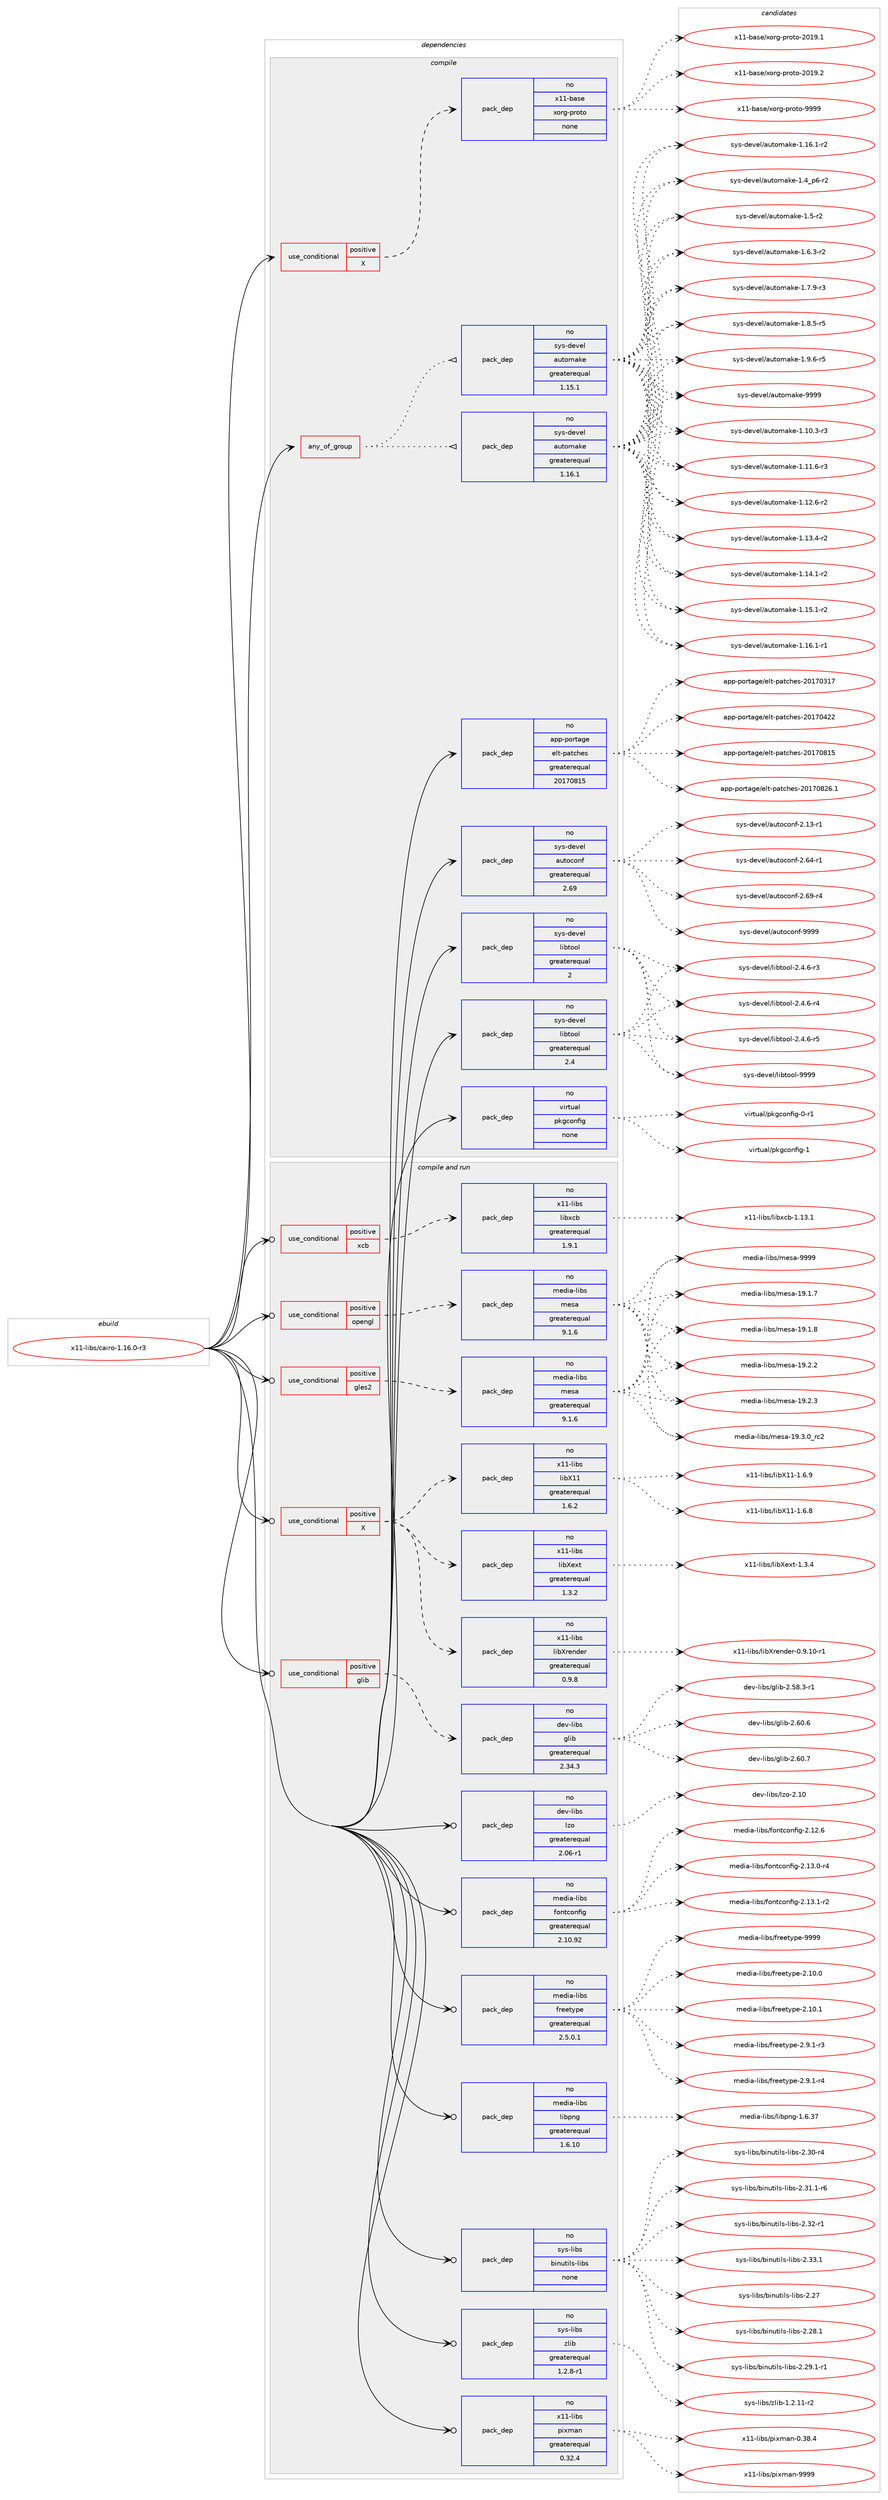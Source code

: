 digraph prolog {

# *************
# Graph options
# *************

newrank=true;
concentrate=true;
compound=true;
graph [rankdir=LR,fontname=Helvetica,fontsize=10,ranksep=1.5];#, ranksep=2.5, nodesep=0.2];
edge  [arrowhead=vee];
node  [fontname=Helvetica,fontsize=10];

# **********
# The ebuild
# **********

subgraph cluster_leftcol {
color=gray;
rank=same;
label=<<i>ebuild</i>>;
id [label="x11-libs/cairo-1.16.0-r3", color=red, width=4, href="../x11-libs/cairo-1.16.0-r3.svg"];
}

# ****************
# The dependencies
# ****************

subgraph cluster_midcol {
color=gray;
label=<<i>dependencies</i>>;
subgraph cluster_compile {
fillcolor="#eeeeee";
style=filled;
label=<<i>compile</i>>;
subgraph any15943 {
dependency915041 [label=<<TABLE BORDER="0" CELLBORDER="1" CELLSPACING="0" CELLPADDING="4"><TR><TD CELLPADDING="10">any_of_group</TD></TR></TABLE>>, shape=none, color=red];subgraph pack679334 {
dependency915042 [label=<<TABLE BORDER="0" CELLBORDER="1" CELLSPACING="0" CELLPADDING="4" WIDTH="220"><TR><TD ROWSPAN="6" CELLPADDING="30">pack_dep</TD></TR><TR><TD WIDTH="110">no</TD></TR><TR><TD>sys-devel</TD></TR><TR><TD>automake</TD></TR><TR><TD>greaterequal</TD></TR><TR><TD>1.16.1</TD></TR></TABLE>>, shape=none, color=blue];
}
dependency915041:e -> dependency915042:w [weight=20,style="dotted",arrowhead="oinv"];
subgraph pack679335 {
dependency915043 [label=<<TABLE BORDER="0" CELLBORDER="1" CELLSPACING="0" CELLPADDING="4" WIDTH="220"><TR><TD ROWSPAN="6" CELLPADDING="30">pack_dep</TD></TR><TR><TD WIDTH="110">no</TD></TR><TR><TD>sys-devel</TD></TR><TR><TD>automake</TD></TR><TR><TD>greaterequal</TD></TR><TR><TD>1.15.1</TD></TR></TABLE>>, shape=none, color=blue];
}
dependency915041:e -> dependency915043:w [weight=20,style="dotted",arrowhead="oinv"];
}
id:e -> dependency915041:w [weight=20,style="solid",arrowhead="vee"];
subgraph cond219177 {
dependency915044 [label=<<TABLE BORDER="0" CELLBORDER="1" CELLSPACING="0" CELLPADDING="4"><TR><TD ROWSPAN="3" CELLPADDING="10">use_conditional</TD></TR><TR><TD>positive</TD></TR><TR><TD>X</TD></TR></TABLE>>, shape=none, color=red];
subgraph pack679336 {
dependency915045 [label=<<TABLE BORDER="0" CELLBORDER="1" CELLSPACING="0" CELLPADDING="4" WIDTH="220"><TR><TD ROWSPAN="6" CELLPADDING="30">pack_dep</TD></TR><TR><TD WIDTH="110">no</TD></TR><TR><TD>x11-base</TD></TR><TR><TD>xorg-proto</TD></TR><TR><TD>none</TD></TR><TR><TD></TD></TR></TABLE>>, shape=none, color=blue];
}
dependency915044:e -> dependency915045:w [weight=20,style="dashed",arrowhead="vee"];
}
id:e -> dependency915044:w [weight=20,style="solid",arrowhead="vee"];
subgraph pack679337 {
dependency915046 [label=<<TABLE BORDER="0" CELLBORDER="1" CELLSPACING="0" CELLPADDING="4" WIDTH="220"><TR><TD ROWSPAN="6" CELLPADDING="30">pack_dep</TD></TR><TR><TD WIDTH="110">no</TD></TR><TR><TD>app-portage</TD></TR><TR><TD>elt-patches</TD></TR><TR><TD>greaterequal</TD></TR><TR><TD>20170815</TD></TR></TABLE>>, shape=none, color=blue];
}
id:e -> dependency915046:w [weight=20,style="solid",arrowhead="vee"];
subgraph pack679338 {
dependency915047 [label=<<TABLE BORDER="0" CELLBORDER="1" CELLSPACING="0" CELLPADDING="4" WIDTH="220"><TR><TD ROWSPAN="6" CELLPADDING="30">pack_dep</TD></TR><TR><TD WIDTH="110">no</TD></TR><TR><TD>sys-devel</TD></TR><TR><TD>autoconf</TD></TR><TR><TD>greaterequal</TD></TR><TR><TD>2.69</TD></TR></TABLE>>, shape=none, color=blue];
}
id:e -> dependency915047:w [weight=20,style="solid",arrowhead="vee"];
subgraph pack679339 {
dependency915048 [label=<<TABLE BORDER="0" CELLBORDER="1" CELLSPACING="0" CELLPADDING="4" WIDTH="220"><TR><TD ROWSPAN="6" CELLPADDING="30">pack_dep</TD></TR><TR><TD WIDTH="110">no</TD></TR><TR><TD>sys-devel</TD></TR><TR><TD>libtool</TD></TR><TR><TD>greaterequal</TD></TR><TR><TD>2</TD></TR></TABLE>>, shape=none, color=blue];
}
id:e -> dependency915048:w [weight=20,style="solid",arrowhead="vee"];
subgraph pack679340 {
dependency915049 [label=<<TABLE BORDER="0" CELLBORDER="1" CELLSPACING="0" CELLPADDING="4" WIDTH="220"><TR><TD ROWSPAN="6" CELLPADDING="30">pack_dep</TD></TR><TR><TD WIDTH="110">no</TD></TR><TR><TD>sys-devel</TD></TR><TR><TD>libtool</TD></TR><TR><TD>greaterequal</TD></TR><TR><TD>2.4</TD></TR></TABLE>>, shape=none, color=blue];
}
id:e -> dependency915049:w [weight=20,style="solid",arrowhead="vee"];
subgraph pack679341 {
dependency915050 [label=<<TABLE BORDER="0" CELLBORDER="1" CELLSPACING="0" CELLPADDING="4" WIDTH="220"><TR><TD ROWSPAN="6" CELLPADDING="30">pack_dep</TD></TR><TR><TD WIDTH="110">no</TD></TR><TR><TD>virtual</TD></TR><TR><TD>pkgconfig</TD></TR><TR><TD>none</TD></TR><TR><TD></TD></TR></TABLE>>, shape=none, color=blue];
}
id:e -> dependency915050:w [weight=20,style="solid",arrowhead="vee"];
}
subgraph cluster_compileandrun {
fillcolor="#eeeeee";
style=filled;
label=<<i>compile and run</i>>;
subgraph cond219178 {
dependency915051 [label=<<TABLE BORDER="0" CELLBORDER="1" CELLSPACING="0" CELLPADDING="4"><TR><TD ROWSPAN="3" CELLPADDING="10">use_conditional</TD></TR><TR><TD>positive</TD></TR><TR><TD>X</TD></TR></TABLE>>, shape=none, color=red];
subgraph pack679342 {
dependency915052 [label=<<TABLE BORDER="0" CELLBORDER="1" CELLSPACING="0" CELLPADDING="4" WIDTH="220"><TR><TD ROWSPAN="6" CELLPADDING="30">pack_dep</TD></TR><TR><TD WIDTH="110">no</TD></TR><TR><TD>x11-libs</TD></TR><TR><TD>libXrender</TD></TR><TR><TD>greaterequal</TD></TR><TR><TD>0.9.8</TD></TR></TABLE>>, shape=none, color=blue];
}
dependency915051:e -> dependency915052:w [weight=20,style="dashed",arrowhead="vee"];
subgraph pack679343 {
dependency915053 [label=<<TABLE BORDER="0" CELLBORDER="1" CELLSPACING="0" CELLPADDING="4" WIDTH="220"><TR><TD ROWSPAN="6" CELLPADDING="30">pack_dep</TD></TR><TR><TD WIDTH="110">no</TD></TR><TR><TD>x11-libs</TD></TR><TR><TD>libXext</TD></TR><TR><TD>greaterequal</TD></TR><TR><TD>1.3.2</TD></TR></TABLE>>, shape=none, color=blue];
}
dependency915051:e -> dependency915053:w [weight=20,style="dashed",arrowhead="vee"];
subgraph pack679344 {
dependency915054 [label=<<TABLE BORDER="0" CELLBORDER="1" CELLSPACING="0" CELLPADDING="4" WIDTH="220"><TR><TD ROWSPAN="6" CELLPADDING="30">pack_dep</TD></TR><TR><TD WIDTH="110">no</TD></TR><TR><TD>x11-libs</TD></TR><TR><TD>libX11</TD></TR><TR><TD>greaterequal</TD></TR><TR><TD>1.6.2</TD></TR></TABLE>>, shape=none, color=blue];
}
dependency915051:e -> dependency915054:w [weight=20,style="dashed",arrowhead="vee"];
}
id:e -> dependency915051:w [weight=20,style="solid",arrowhead="odotvee"];
subgraph cond219179 {
dependency915055 [label=<<TABLE BORDER="0" CELLBORDER="1" CELLSPACING="0" CELLPADDING="4"><TR><TD ROWSPAN="3" CELLPADDING="10">use_conditional</TD></TR><TR><TD>positive</TD></TR><TR><TD>gles2</TD></TR></TABLE>>, shape=none, color=red];
subgraph pack679345 {
dependency915056 [label=<<TABLE BORDER="0" CELLBORDER="1" CELLSPACING="0" CELLPADDING="4" WIDTH="220"><TR><TD ROWSPAN="6" CELLPADDING="30">pack_dep</TD></TR><TR><TD WIDTH="110">no</TD></TR><TR><TD>media-libs</TD></TR><TR><TD>mesa</TD></TR><TR><TD>greaterequal</TD></TR><TR><TD>9.1.6</TD></TR></TABLE>>, shape=none, color=blue];
}
dependency915055:e -> dependency915056:w [weight=20,style="dashed",arrowhead="vee"];
}
id:e -> dependency915055:w [weight=20,style="solid",arrowhead="odotvee"];
subgraph cond219180 {
dependency915057 [label=<<TABLE BORDER="0" CELLBORDER="1" CELLSPACING="0" CELLPADDING="4"><TR><TD ROWSPAN="3" CELLPADDING="10">use_conditional</TD></TR><TR><TD>positive</TD></TR><TR><TD>glib</TD></TR></TABLE>>, shape=none, color=red];
subgraph pack679346 {
dependency915058 [label=<<TABLE BORDER="0" CELLBORDER="1" CELLSPACING="0" CELLPADDING="4" WIDTH="220"><TR><TD ROWSPAN="6" CELLPADDING="30">pack_dep</TD></TR><TR><TD WIDTH="110">no</TD></TR><TR><TD>dev-libs</TD></TR><TR><TD>glib</TD></TR><TR><TD>greaterequal</TD></TR><TR><TD>2.34.3</TD></TR></TABLE>>, shape=none, color=blue];
}
dependency915057:e -> dependency915058:w [weight=20,style="dashed",arrowhead="vee"];
}
id:e -> dependency915057:w [weight=20,style="solid",arrowhead="odotvee"];
subgraph cond219181 {
dependency915059 [label=<<TABLE BORDER="0" CELLBORDER="1" CELLSPACING="0" CELLPADDING="4"><TR><TD ROWSPAN="3" CELLPADDING="10">use_conditional</TD></TR><TR><TD>positive</TD></TR><TR><TD>opengl</TD></TR></TABLE>>, shape=none, color=red];
subgraph pack679347 {
dependency915060 [label=<<TABLE BORDER="0" CELLBORDER="1" CELLSPACING="0" CELLPADDING="4" WIDTH="220"><TR><TD ROWSPAN="6" CELLPADDING="30">pack_dep</TD></TR><TR><TD WIDTH="110">no</TD></TR><TR><TD>media-libs</TD></TR><TR><TD>mesa</TD></TR><TR><TD>greaterequal</TD></TR><TR><TD>9.1.6</TD></TR></TABLE>>, shape=none, color=blue];
}
dependency915059:e -> dependency915060:w [weight=20,style="dashed",arrowhead="vee"];
}
id:e -> dependency915059:w [weight=20,style="solid",arrowhead="odotvee"];
subgraph cond219182 {
dependency915061 [label=<<TABLE BORDER="0" CELLBORDER="1" CELLSPACING="0" CELLPADDING="4"><TR><TD ROWSPAN="3" CELLPADDING="10">use_conditional</TD></TR><TR><TD>positive</TD></TR><TR><TD>xcb</TD></TR></TABLE>>, shape=none, color=red];
subgraph pack679348 {
dependency915062 [label=<<TABLE BORDER="0" CELLBORDER="1" CELLSPACING="0" CELLPADDING="4" WIDTH="220"><TR><TD ROWSPAN="6" CELLPADDING="30">pack_dep</TD></TR><TR><TD WIDTH="110">no</TD></TR><TR><TD>x11-libs</TD></TR><TR><TD>libxcb</TD></TR><TR><TD>greaterequal</TD></TR><TR><TD>1.9.1</TD></TR></TABLE>>, shape=none, color=blue];
}
dependency915061:e -> dependency915062:w [weight=20,style="dashed",arrowhead="vee"];
}
id:e -> dependency915061:w [weight=20,style="solid",arrowhead="odotvee"];
subgraph pack679349 {
dependency915063 [label=<<TABLE BORDER="0" CELLBORDER="1" CELLSPACING="0" CELLPADDING="4" WIDTH="220"><TR><TD ROWSPAN="6" CELLPADDING="30">pack_dep</TD></TR><TR><TD WIDTH="110">no</TD></TR><TR><TD>dev-libs</TD></TR><TR><TD>lzo</TD></TR><TR><TD>greaterequal</TD></TR><TR><TD>2.06-r1</TD></TR></TABLE>>, shape=none, color=blue];
}
id:e -> dependency915063:w [weight=20,style="solid",arrowhead="odotvee"];
subgraph pack679350 {
dependency915064 [label=<<TABLE BORDER="0" CELLBORDER="1" CELLSPACING="0" CELLPADDING="4" WIDTH="220"><TR><TD ROWSPAN="6" CELLPADDING="30">pack_dep</TD></TR><TR><TD WIDTH="110">no</TD></TR><TR><TD>media-libs</TD></TR><TR><TD>fontconfig</TD></TR><TR><TD>greaterequal</TD></TR><TR><TD>2.10.92</TD></TR></TABLE>>, shape=none, color=blue];
}
id:e -> dependency915064:w [weight=20,style="solid",arrowhead="odotvee"];
subgraph pack679351 {
dependency915065 [label=<<TABLE BORDER="0" CELLBORDER="1" CELLSPACING="0" CELLPADDING="4" WIDTH="220"><TR><TD ROWSPAN="6" CELLPADDING="30">pack_dep</TD></TR><TR><TD WIDTH="110">no</TD></TR><TR><TD>media-libs</TD></TR><TR><TD>freetype</TD></TR><TR><TD>greaterequal</TD></TR><TR><TD>2.5.0.1</TD></TR></TABLE>>, shape=none, color=blue];
}
id:e -> dependency915065:w [weight=20,style="solid",arrowhead="odotvee"];
subgraph pack679352 {
dependency915066 [label=<<TABLE BORDER="0" CELLBORDER="1" CELLSPACING="0" CELLPADDING="4" WIDTH="220"><TR><TD ROWSPAN="6" CELLPADDING="30">pack_dep</TD></TR><TR><TD WIDTH="110">no</TD></TR><TR><TD>media-libs</TD></TR><TR><TD>libpng</TD></TR><TR><TD>greaterequal</TD></TR><TR><TD>1.6.10</TD></TR></TABLE>>, shape=none, color=blue];
}
id:e -> dependency915066:w [weight=20,style="solid",arrowhead="odotvee"];
subgraph pack679353 {
dependency915067 [label=<<TABLE BORDER="0" CELLBORDER="1" CELLSPACING="0" CELLPADDING="4" WIDTH="220"><TR><TD ROWSPAN="6" CELLPADDING="30">pack_dep</TD></TR><TR><TD WIDTH="110">no</TD></TR><TR><TD>sys-libs</TD></TR><TR><TD>binutils-libs</TD></TR><TR><TD>none</TD></TR><TR><TD></TD></TR></TABLE>>, shape=none, color=blue];
}
id:e -> dependency915067:w [weight=20,style="solid",arrowhead="odotvee"];
subgraph pack679354 {
dependency915068 [label=<<TABLE BORDER="0" CELLBORDER="1" CELLSPACING="0" CELLPADDING="4" WIDTH="220"><TR><TD ROWSPAN="6" CELLPADDING="30">pack_dep</TD></TR><TR><TD WIDTH="110">no</TD></TR><TR><TD>sys-libs</TD></TR><TR><TD>zlib</TD></TR><TR><TD>greaterequal</TD></TR><TR><TD>1.2.8-r1</TD></TR></TABLE>>, shape=none, color=blue];
}
id:e -> dependency915068:w [weight=20,style="solid",arrowhead="odotvee"];
subgraph pack679355 {
dependency915069 [label=<<TABLE BORDER="0" CELLBORDER="1" CELLSPACING="0" CELLPADDING="4" WIDTH="220"><TR><TD ROWSPAN="6" CELLPADDING="30">pack_dep</TD></TR><TR><TD WIDTH="110">no</TD></TR><TR><TD>x11-libs</TD></TR><TR><TD>pixman</TD></TR><TR><TD>greaterequal</TD></TR><TR><TD>0.32.4</TD></TR></TABLE>>, shape=none, color=blue];
}
id:e -> dependency915069:w [weight=20,style="solid",arrowhead="odotvee"];
}
subgraph cluster_run {
fillcolor="#eeeeee";
style=filled;
label=<<i>run</i>>;
}
}

# **************
# The candidates
# **************

subgraph cluster_choices {
rank=same;
color=gray;
label=<<i>candidates</i>>;

subgraph choice679334 {
color=black;
nodesep=1;
choice11512111545100101118101108479711711611110997107101454946494846514511451 [label="sys-devel/automake-1.10.3-r3", color=red, width=4,href="../sys-devel/automake-1.10.3-r3.svg"];
choice11512111545100101118101108479711711611110997107101454946494946544511451 [label="sys-devel/automake-1.11.6-r3", color=red, width=4,href="../sys-devel/automake-1.11.6-r3.svg"];
choice11512111545100101118101108479711711611110997107101454946495046544511450 [label="sys-devel/automake-1.12.6-r2", color=red, width=4,href="../sys-devel/automake-1.12.6-r2.svg"];
choice11512111545100101118101108479711711611110997107101454946495146524511450 [label="sys-devel/automake-1.13.4-r2", color=red, width=4,href="../sys-devel/automake-1.13.4-r2.svg"];
choice11512111545100101118101108479711711611110997107101454946495246494511450 [label="sys-devel/automake-1.14.1-r2", color=red, width=4,href="../sys-devel/automake-1.14.1-r2.svg"];
choice11512111545100101118101108479711711611110997107101454946495346494511450 [label="sys-devel/automake-1.15.1-r2", color=red, width=4,href="../sys-devel/automake-1.15.1-r2.svg"];
choice11512111545100101118101108479711711611110997107101454946495446494511449 [label="sys-devel/automake-1.16.1-r1", color=red, width=4,href="../sys-devel/automake-1.16.1-r1.svg"];
choice11512111545100101118101108479711711611110997107101454946495446494511450 [label="sys-devel/automake-1.16.1-r2", color=red, width=4,href="../sys-devel/automake-1.16.1-r2.svg"];
choice115121115451001011181011084797117116111109971071014549465295112544511450 [label="sys-devel/automake-1.4_p6-r2", color=red, width=4,href="../sys-devel/automake-1.4_p6-r2.svg"];
choice11512111545100101118101108479711711611110997107101454946534511450 [label="sys-devel/automake-1.5-r2", color=red, width=4,href="../sys-devel/automake-1.5-r2.svg"];
choice115121115451001011181011084797117116111109971071014549465446514511450 [label="sys-devel/automake-1.6.3-r2", color=red, width=4,href="../sys-devel/automake-1.6.3-r2.svg"];
choice115121115451001011181011084797117116111109971071014549465546574511451 [label="sys-devel/automake-1.7.9-r3", color=red, width=4,href="../sys-devel/automake-1.7.9-r3.svg"];
choice115121115451001011181011084797117116111109971071014549465646534511453 [label="sys-devel/automake-1.8.5-r5", color=red, width=4,href="../sys-devel/automake-1.8.5-r5.svg"];
choice115121115451001011181011084797117116111109971071014549465746544511453 [label="sys-devel/automake-1.9.6-r5", color=red, width=4,href="../sys-devel/automake-1.9.6-r5.svg"];
choice115121115451001011181011084797117116111109971071014557575757 [label="sys-devel/automake-9999", color=red, width=4,href="../sys-devel/automake-9999.svg"];
dependency915042:e -> choice11512111545100101118101108479711711611110997107101454946494846514511451:w [style=dotted,weight="100"];
dependency915042:e -> choice11512111545100101118101108479711711611110997107101454946494946544511451:w [style=dotted,weight="100"];
dependency915042:e -> choice11512111545100101118101108479711711611110997107101454946495046544511450:w [style=dotted,weight="100"];
dependency915042:e -> choice11512111545100101118101108479711711611110997107101454946495146524511450:w [style=dotted,weight="100"];
dependency915042:e -> choice11512111545100101118101108479711711611110997107101454946495246494511450:w [style=dotted,weight="100"];
dependency915042:e -> choice11512111545100101118101108479711711611110997107101454946495346494511450:w [style=dotted,weight="100"];
dependency915042:e -> choice11512111545100101118101108479711711611110997107101454946495446494511449:w [style=dotted,weight="100"];
dependency915042:e -> choice11512111545100101118101108479711711611110997107101454946495446494511450:w [style=dotted,weight="100"];
dependency915042:e -> choice115121115451001011181011084797117116111109971071014549465295112544511450:w [style=dotted,weight="100"];
dependency915042:e -> choice11512111545100101118101108479711711611110997107101454946534511450:w [style=dotted,weight="100"];
dependency915042:e -> choice115121115451001011181011084797117116111109971071014549465446514511450:w [style=dotted,weight="100"];
dependency915042:e -> choice115121115451001011181011084797117116111109971071014549465546574511451:w [style=dotted,weight="100"];
dependency915042:e -> choice115121115451001011181011084797117116111109971071014549465646534511453:w [style=dotted,weight="100"];
dependency915042:e -> choice115121115451001011181011084797117116111109971071014549465746544511453:w [style=dotted,weight="100"];
dependency915042:e -> choice115121115451001011181011084797117116111109971071014557575757:w [style=dotted,weight="100"];
}
subgraph choice679335 {
color=black;
nodesep=1;
choice11512111545100101118101108479711711611110997107101454946494846514511451 [label="sys-devel/automake-1.10.3-r3", color=red, width=4,href="../sys-devel/automake-1.10.3-r3.svg"];
choice11512111545100101118101108479711711611110997107101454946494946544511451 [label="sys-devel/automake-1.11.6-r3", color=red, width=4,href="../sys-devel/automake-1.11.6-r3.svg"];
choice11512111545100101118101108479711711611110997107101454946495046544511450 [label="sys-devel/automake-1.12.6-r2", color=red, width=4,href="../sys-devel/automake-1.12.6-r2.svg"];
choice11512111545100101118101108479711711611110997107101454946495146524511450 [label="sys-devel/automake-1.13.4-r2", color=red, width=4,href="../sys-devel/automake-1.13.4-r2.svg"];
choice11512111545100101118101108479711711611110997107101454946495246494511450 [label="sys-devel/automake-1.14.1-r2", color=red, width=4,href="../sys-devel/automake-1.14.1-r2.svg"];
choice11512111545100101118101108479711711611110997107101454946495346494511450 [label="sys-devel/automake-1.15.1-r2", color=red, width=4,href="../sys-devel/automake-1.15.1-r2.svg"];
choice11512111545100101118101108479711711611110997107101454946495446494511449 [label="sys-devel/automake-1.16.1-r1", color=red, width=4,href="../sys-devel/automake-1.16.1-r1.svg"];
choice11512111545100101118101108479711711611110997107101454946495446494511450 [label="sys-devel/automake-1.16.1-r2", color=red, width=4,href="../sys-devel/automake-1.16.1-r2.svg"];
choice115121115451001011181011084797117116111109971071014549465295112544511450 [label="sys-devel/automake-1.4_p6-r2", color=red, width=4,href="../sys-devel/automake-1.4_p6-r2.svg"];
choice11512111545100101118101108479711711611110997107101454946534511450 [label="sys-devel/automake-1.5-r2", color=red, width=4,href="../sys-devel/automake-1.5-r2.svg"];
choice115121115451001011181011084797117116111109971071014549465446514511450 [label="sys-devel/automake-1.6.3-r2", color=red, width=4,href="../sys-devel/automake-1.6.3-r2.svg"];
choice115121115451001011181011084797117116111109971071014549465546574511451 [label="sys-devel/automake-1.7.9-r3", color=red, width=4,href="../sys-devel/automake-1.7.9-r3.svg"];
choice115121115451001011181011084797117116111109971071014549465646534511453 [label="sys-devel/automake-1.8.5-r5", color=red, width=4,href="../sys-devel/automake-1.8.5-r5.svg"];
choice115121115451001011181011084797117116111109971071014549465746544511453 [label="sys-devel/automake-1.9.6-r5", color=red, width=4,href="../sys-devel/automake-1.9.6-r5.svg"];
choice115121115451001011181011084797117116111109971071014557575757 [label="sys-devel/automake-9999", color=red, width=4,href="../sys-devel/automake-9999.svg"];
dependency915043:e -> choice11512111545100101118101108479711711611110997107101454946494846514511451:w [style=dotted,weight="100"];
dependency915043:e -> choice11512111545100101118101108479711711611110997107101454946494946544511451:w [style=dotted,weight="100"];
dependency915043:e -> choice11512111545100101118101108479711711611110997107101454946495046544511450:w [style=dotted,weight="100"];
dependency915043:e -> choice11512111545100101118101108479711711611110997107101454946495146524511450:w [style=dotted,weight="100"];
dependency915043:e -> choice11512111545100101118101108479711711611110997107101454946495246494511450:w [style=dotted,weight="100"];
dependency915043:e -> choice11512111545100101118101108479711711611110997107101454946495346494511450:w [style=dotted,weight="100"];
dependency915043:e -> choice11512111545100101118101108479711711611110997107101454946495446494511449:w [style=dotted,weight="100"];
dependency915043:e -> choice11512111545100101118101108479711711611110997107101454946495446494511450:w [style=dotted,weight="100"];
dependency915043:e -> choice115121115451001011181011084797117116111109971071014549465295112544511450:w [style=dotted,weight="100"];
dependency915043:e -> choice11512111545100101118101108479711711611110997107101454946534511450:w [style=dotted,weight="100"];
dependency915043:e -> choice115121115451001011181011084797117116111109971071014549465446514511450:w [style=dotted,weight="100"];
dependency915043:e -> choice115121115451001011181011084797117116111109971071014549465546574511451:w [style=dotted,weight="100"];
dependency915043:e -> choice115121115451001011181011084797117116111109971071014549465646534511453:w [style=dotted,weight="100"];
dependency915043:e -> choice115121115451001011181011084797117116111109971071014549465746544511453:w [style=dotted,weight="100"];
dependency915043:e -> choice115121115451001011181011084797117116111109971071014557575757:w [style=dotted,weight="100"];
}
subgraph choice679336 {
color=black;
nodesep=1;
choice1204949459897115101471201111141034511211411111611145504849574649 [label="x11-base/xorg-proto-2019.1", color=red, width=4,href="../x11-base/xorg-proto-2019.1.svg"];
choice1204949459897115101471201111141034511211411111611145504849574650 [label="x11-base/xorg-proto-2019.2", color=red, width=4,href="../x11-base/xorg-proto-2019.2.svg"];
choice120494945989711510147120111114103451121141111161114557575757 [label="x11-base/xorg-proto-9999", color=red, width=4,href="../x11-base/xorg-proto-9999.svg"];
dependency915045:e -> choice1204949459897115101471201111141034511211411111611145504849574649:w [style=dotted,weight="100"];
dependency915045:e -> choice1204949459897115101471201111141034511211411111611145504849574650:w [style=dotted,weight="100"];
dependency915045:e -> choice120494945989711510147120111114103451121141111161114557575757:w [style=dotted,weight="100"];
}
subgraph choice679337 {
color=black;
nodesep=1;
choice97112112451121111141169710310147101108116451129711699104101115455048495548514955 [label="app-portage/elt-patches-20170317", color=red, width=4,href="../app-portage/elt-patches-20170317.svg"];
choice97112112451121111141169710310147101108116451129711699104101115455048495548525050 [label="app-portage/elt-patches-20170422", color=red, width=4,href="../app-portage/elt-patches-20170422.svg"];
choice97112112451121111141169710310147101108116451129711699104101115455048495548564953 [label="app-portage/elt-patches-20170815", color=red, width=4,href="../app-portage/elt-patches-20170815.svg"];
choice971121124511211111411697103101471011081164511297116991041011154550484955485650544649 [label="app-portage/elt-patches-20170826.1", color=red, width=4,href="../app-portage/elt-patches-20170826.1.svg"];
dependency915046:e -> choice97112112451121111141169710310147101108116451129711699104101115455048495548514955:w [style=dotted,weight="100"];
dependency915046:e -> choice97112112451121111141169710310147101108116451129711699104101115455048495548525050:w [style=dotted,weight="100"];
dependency915046:e -> choice97112112451121111141169710310147101108116451129711699104101115455048495548564953:w [style=dotted,weight="100"];
dependency915046:e -> choice971121124511211111411697103101471011081164511297116991041011154550484955485650544649:w [style=dotted,weight="100"];
}
subgraph choice679338 {
color=black;
nodesep=1;
choice1151211154510010111810110847971171161119911111010245504649514511449 [label="sys-devel/autoconf-2.13-r1", color=red, width=4,href="../sys-devel/autoconf-2.13-r1.svg"];
choice1151211154510010111810110847971171161119911111010245504654524511449 [label="sys-devel/autoconf-2.64-r1", color=red, width=4,href="../sys-devel/autoconf-2.64-r1.svg"];
choice1151211154510010111810110847971171161119911111010245504654574511452 [label="sys-devel/autoconf-2.69-r4", color=red, width=4,href="../sys-devel/autoconf-2.69-r4.svg"];
choice115121115451001011181011084797117116111991111101024557575757 [label="sys-devel/autoconf-9999", color=red, width=4,href="../sys-devel/autoconf-9999.svg"];
dependency915047:e -> choice1151211154510010111810110847971171161119911111010245504649514511449:w [style=dotted,weight="100"];
dependency915047:e -> choice1151211154510010111810110847971171161119911111010245504654524511449:w [style=dotted,weight="100"];
dependency915047:e -> choice1151211154510010111810110847971171161119911111010245504654574511452:w [style=dotted,weight="100"];
dependency915047:e -> choice115121115451001011181011084797117116111991111101024557575757:w [style=dotted,weight="100"];
}
subgraph choice679339 {
color=black;
nodesep=1;
choice1151211154510010111810110847108105981161111111084550465246544511451 [label="sys-devel/libtool-2.4.6-r3", color=red, width=4,href="../sys-devel/libtool-2.4.6-r3.svg"];
choice1151211154510010111810110847108105981161111111084550465246544511452 [label="sys-devel/libtool-2.4.6-r4", color=red, width=4,href="../sys-devel/libtool-2.4.6-r4.svg"];
choice1151211154510010111810110847108105981161111111084550465246544511453 [label="sys-devel/libtool-2.4.6-r5", color=red, width=4,href="../sys-devel/libtool-2.4.6-r5.svg"];
choice1151211154510010111810110847108105981161111111084557575757 [label="sys-devel/libtool-9999", color=red, width=4,href="../sys-devel/libtool-9999.svg"];
dependency915048:e -> choice1151211154510010111810110847108105981161111111084550465246544511451:w [style=dotted,weight="100"];
dependency915048:e -> choice1151211154510010111810110847108105981161111111084550465246544511452:w [style=dotted,weight="100"];
dependency915048:e -> choice1151211154510010111810110847108105981161111111084550465246544511453:w [style=dotted,weight="100"];
dependency915048:e -> choice1151211154510010111810110847108105981161111111084557575757:w [style=dotted,weight="100"];
}
subgraph choice679340 {
color=black;
nodesep=1;
choice1151211154510010111810110847108105981161111111084550465246544511451 [label="sys-devel/libtool-2.4.6-r3", color=red, width=4,href="../sys-devel/libtool-2.4.6-r3.svg"];
choice1151211154510010111810110847108105981161111111084550465246544511452 [label="sys-devel/libtool-2.4.6-r4", color=red, width=4,href="../sys-devel/libtool-2.4.6-r4.svg"];
choice1151211154510010111810110847108105981161111111084550465246544511453 [label="sys-devel/libtool-2.4.6-r5", color=red, width=4,href="../sys-devel/libtool-2.4.6-r5.svg"];
choice1151211154510010111810110847108105981161111111084557575757 [label="sys-devel/libtool-9999", color=red, width=4,href="../sys-devel/libtool-9999.svg"];
dependency915049:e -> choice1151211154510010111810110847108105981161111111084550465246544511451:w [style=dotted,weight="100"];
dependency915049:e -> choice1151211154510010111810110847108105981161111111084550465246544511452:w [style=dotted,weight="100"];
dependency915049:e -> choice1151211154510010111810110847108105981161111111084550465246544511453:w [style=dotted,weight="100"];
dependency915049:e -> choice1151211154510010111810110847108105981161111111084557575757:w [style=dotted,weight="100"];
}
subgraph choice679341 {
color=black;
nodesep=1;
choice11810511411611797108471121071039911111010210510345484511449 [label="virtual/pkgconfig-0-r1", color=red, width=4,href="../virtual/pkgconfig-0-r1.svg"];
choice1181051141161179710847112107103991111101021051034549 [label="virtual/pkgconfig-1", color=red, width=4,href="../virtual/pkgconfig-1.svg"];
dependency915050:e -> choice11810511411611797108471121071039911111010210510345484511449:w [style=dotted,weight="100"];
dependency915050:e -> choice1181051141161179710847112107103991111101021051034549:w [style=dotted,weight="100"];
}
subgraph choice679342 {
color=black;
nodesep=1;
choice12049494510810598115471081059888114101110100101114454846574649484511449 [label="x11-libs/libXrender-0.9.10-r1", color=red, width=4,href="../x11-libs/libXrender-0.9.10-r1.svg"];
dependency915052:e -> choice12049494510810598115471081059888114101110100101114454846574649484511449:w [style=dotted,weight="100"];
}
subgraph choice679343 {
color=black;
nodesep=1;
choice12049494510810598115471081059888101120116454946514652 [label="x11-libs/libXext-1.3.4", color=red, width=4,href="../x11-libs/libXext-1.3.4.svg"];
dependency915053:e -> choice12049494510810598115471081059888101120116454946514652:w [style=dotted,weight="100"];
}
subgraph choice679344 {
color=black;
nodesep=1;
choice120494945108105981154710810598884949454946544656 [label="x11-libs/libX11-1.6.8", color=red, width=4,href="../x11-libs/libX11-1.6.8.svg"];
choice120494945108105981154710810598884949454946544657 [label="x11-libs/libX11-1.6.9", color=red, width=4,href="../x11-libs/libX11-1.6.9.svg"];
dependency915054:e -> choice120494945108105981154710810598884949454946544656:w [style=dotted,weight="100"];
dependency915054:e -> choice120494945108105981154710810598884949454946544657:w [style=dotted,weight="100"];
}
subgraph choice679345 {
color=black;
nodesep=1;
choice109101100105974510810598115471091011159745495746494655 [label="media-libs/mesa-19.1.7", color=red, width=4,href="../media-libs/mesa-19.1.7.svg"];
choice109101100105974510810598115471091011159745495746494656 [label="media-libs/mesa-19.1.8", color=red, width=4,href="../media-libs/mesa-19.1.8.svg"];
choice109101100105974510810598115471091011159745495746504650 [label="media-libs/mesa-19.2.2", color=red, width=4,href="../media-libs/mesa-19.2.2.svg"];
choice109101100105974510810598115471091011159745495746504651 [label="media-libs/mesa-19.2.3", color=red, width=4,href="../media-libs/mesa-19.2.3.svg"];
choice109101100105974510810598115471091011159745495746514648951149950 [label="media-libs/mesa-19.3.0_rc2", color=red, width=4,href="../media-libs/mesa-19.3.0_rc2.svg"];
choice10910110010597451081059811547109101115974557575757 [label="media-libs/mesa-9999", color=red, width=4,href="../media-libs/mesa-9999.svg"];
dependency915056:e -> choice109101100105974510810598115471091011159745495746494655:w [style=dotted,weight="100"];
dependency915056:e -> choice109101100105974510810598115471091011159745495746494656:w [style=dotted,weight="100"];
dependency915056:e -> choice109101100105974510810598115471091011159745495746504650:w [style=dotted,weight="100"];
dependency915056:e -> choice109101100105974510810598115471091011159745495746504651:w [style=dotted,weight="100"];
dependency915056:e -> choice109101100105974510810598115471091011159745495746514648951149950:w [style=dotted,weight="100"];
dependency915056:e -> choice10910110010597451081059811547109101115974557575757:w [style=dotted,weight="100"];
}
subgraph choice679346 {
color=black;
nodesep=1;
choice10010111845108105981154710310810598455046535646514511449 [label="dev-libs/glib-2.58.3-r1", color=red, width=4,href="../dev-libs/glib-2.58.3-r1.svg"];
choice1001011184510810598115471031081059845504654484654 [label="dev-libs/glib-2.60.6", color=red, width=4,href="../dev-libs/glib-2.60.6.svg"];
choice1001011184510810598115471031081059845504654484655 [label="dev-libs/glib-2.60.7", color=red, width=4,href="../dev-libs/glib-2.60.7.svg"];
dependency915058:e -> choice10010111845108105981154710310810598455046535646514511449:w [style=dotted,weight="100"];
dependency915058:e -> choice1001011184510810598115471031081059845504654484654:w [style=dotted,weight="100"];
dependency915058:e -> choice1001011184510810598115471031081059845504654484655:w [style=dotted,weight="100"];
}
subgraph choice679347 {
color=black;
nodesep=1;
choice109101100105974510810598115471091011159745495746494655 [label="media-libs/mesa-19.1.7", color=red, width=4,href="../media-libs/mesa-19.1.7.svg"];
choice109101100105974510810598115471091011159745495746494656 [label="media-libs/mesa-19.1.8", color=red, width=4,href="../media-libs/mesa-19.1.8.svg"];
choice109101100105974510810598115471091011159745495746504650 [label="media-libs/mesa-19.2.2", color=red, width=4,href="../media-libs/mesa-19.2.2.svg"];
choice109101100105974510810598115471091011159745495746504651 [label="media-libs/mesa-19.2.3", color=red, width=4,href="../media-libs/mesa-19.2.3.svg"];
choice109101100105974510810598115471091011159745495746514648951149950 [label="media-libs/mesa-19.3.0_rc2", color=red, width=4,href="../media-libs/mesa-19.3.0_rc2.svg"];
choice10910110010597451081059811547109101115974557575757 [label="media-libs/mesa-9999", color=red, width=4,href="../media-libs/mesa-9999.svg"];
dependency915060:e -> choice109101100105974510810598115471091011159745495746494655:w [style=dotted,weight="100"];
dependency915060:e -> choice109101100105974510810598115471091011159745495746494656:w [style=dotted,weight="100"];
dependency915060:e -> choice109101100105974510810598115471091011159745495746504650:w [style=dotted,weight="100"];
dependency915060:e -> choice109101100105974510810598115471091011159745495746504651:w [style=dotted,weight="100"];
dependency915060:e -> choice109101100105974510810598115471091011159745495746514648951149950:w [style=dotted,weight="100"];
dependency915060:e -> choice10910110010597451081059811547109101115974557575757:w [style=dotted,weight="100"];
}
subgraph choice679348 {
color=black;
nodesep=1;
choice120494945108105981154710810598120999845494649514649 [label="x11-libs/libxcb-1.13.1", color=red, width=4,href="../x11-libs/libxcb-1.13.1.svg"];
dependency915062:e -> choice120494945108105981154710810598120999845494649514649:w [style=dotted,weight="100"];
}
subgraph choice679349 {
color=black;
nodesep=1;
choice1001011184510810598115471081221114550464948 [label="dev-libs/lzo-2.10", color=red, width=4,href="../dev-libs/lzo-2.10.svg"];
dependency915063:e -> choice1001011184510810598115471081221114550464948:w [style=dotted,weight="100"];
}
subgraph choice679350 {
color=black;
nodesep=1;
choice109101100105974510810598115471021111101169911111010210510345504649504654 [label="media-libs/fontconfig-2.12.6", color=red, width=4,href="../media-libs/fontconfig-2.12.6.svg"];
choice1091011001059745108105981154710211111011699111110102105103455046495146484511452 [label="media-libs/fontconfig-2.13.0-r4", color=red, width=4,href="../media-libs/fontconfig-2.13.0-r4.svg"];
choice1091011001059745108105981154710211111011699111110102105103455046495146494511450 [label="media-libs/fontconfig-2.13.1-r2", color=red, width=4,href="../media-libs/fontconfig-2.13.1-r2.svg"];
dependency915064:e -> choice109101100105974510810598115471021111101169911111010210510345504649504654:w [style=dotted,weight="100"];
dependency915064:e -> choice1091011001059745108105981154710211111011699111110102105103455046495146484511452:w [style=dotted,weight="100"];
dependency915064:e -> choice1091011001059745108105981154710211111011699111110102105103455046495146494511450:w [style=dotted,weight="100"];
}
subgraph choice679351 {
color=black;
nodesep=1;
choice1091011001059745108105981154710211410110111612111210145504649484648 [label="media-libs/freetype-2.10.0", color=red, width=4,href="../media-libs/freetype-2.10.0.svg"];
choice1091011001059745108105981154710211410110111612111210145504649484649 [label="media-libs/freetype-2.10.1", color=red, width=4,href="../media-libs/freetype-2.10.1.svg"];
choice109101100105974510810598115471021141011011161211121014550465746494511451 [label="media-libs/freetype-2.9.1-r3", color=red, width=4,href="../media-libs/freetype-2.9.1-r3.svg"];
choice109101100105974510810598115471021141011011161211121014550465746494511452 [label="media-libs/freetype-2.9.1-r4", color=red, width=4,href="../media-libs/freetype-2.9.1-r4.svg"];
choice109101100105974510810598115471021141011011161211121014557575757 [label="media-libs/freetype-9999", color=red, width=4,href="../media-libs/freetype-9999.svg"];
dependency915065:e -> choice1091011001059745108105981154710211410110111612111210145504649484648:w [style=dotted,weight="100"];
dependency915065:e -> choice1091011001059745108105981154710211410110111612111210145504649484649:w [style=dotted,weight="100"];
dependency915065:e -> choice109101100105974510810598115471021141011011161211121014550465746494511451:w [style=dotted,weight="100"];
dependency915065:e -> choice109101100105974510810598115471021141011011161211121014550465746494511452:w [style=dotted,weight="100"];
dependency915065:e -> choice109101100105974510810598115471021141011011161211121014557575757:w [style=dotted,weight="100"];
}
subgraph choice679352 {
color=black;
nodesep=1;
choice109101100105974510810598115471081059811211010345494654465155 [label="media-libs/libpng-1.6.37", color=red, width=4,href="../media-libs/libpng-1.6.37.svg"];
dependency915066:e -> choice109101100105974510810598115471081059811211010345494654465155:w [style=dotted,weight="100"];
}
subgraph choice679353 {
color=black;
nodesep=1;
choice1151211154510810598115479810511011711610510811545108105981154550465055 [label="sys-libs/binutils-libs-2.27", color=red, width=4,href="../sys-libs/binutils-libs-2.27.svg"];
choice11512111545108105981154798105110117116105108115451081059811545504650564649 [label="sys-libs/binutils-libs-2.28.1", color=red, width=4,href="../sys-libs/binutils-libs-2.28.1.svg"];
choice115121115451081059811547981051101171161051081154510810598115455046505746494511449 [label="sys-libs/binutils-libs-2.29.1-r1", color=red, width=4,href="../sys-libs/binutils-libs-2.29.1-r1.svg"];
choice11512111545108105981154798105110117116105108115451081059811545504651484511452 [label="sys-libs/binutils-libs-2.30-r4", color=red, width=4,href="../sys-libs/binutils-libs-2.30-r4.svg"];
choice115121115451081059811547981051101171161051081154510810598115455046514946494511454 [label="sys-libs/binutils-libs-2.31.1-r6", color=red, width=4,href="../sys-libs/binutils-libs-2.31.1-r6.svg"];
choice11512111545108105981154798105110117116105108115451081059811545504651504511449 [label="sys-libs/binutils-libs-2.32-r1", color=red, width=4,href="../sys-libs/binutils-libs-2.32-r1.svg"];
choice11512111545108105981154798105110117116105108115451081059811545504651514649 [label="sys-libs/binutils-libs-2.33.1", color=red, width=4,href="../sys-libs/binutils-libs-2.33.1.svg"];
dependency915067:e -> choice1151211154510810598115479810511011711610510811545108105981154550465055:w [style=dotted,weight="100"];
dependency915067:e -> choice11512111545108105981154798105110117116105108115451081059811545504650564649:w [style=dotted,weight="100"];
dependency915067:e -> choice115121115451081059811547981051101171161051081154510810598115455046505746494511449:w [style=dotted,weight="100"];
dependency915067:e -> choice11512111545108105981154798105110117116105108115451081059811545504651484511452:w [style=dotted,weight="100"];
dependency915067:e -> choice115121115451081059811547981051101171161051081154510810598115455046514946494511454:w [style=dotted,weight="100"];
dependency915067:e -> choice11512111545108105981154798105110117116105108115451081059811545504651504511449:w [style=dotted,weight="100"];
dependency915067:e -> choice11512111545108105981154798105110117116105108115451081059811545504651514649:w [style=dotted,weight="100"];
}
subgraph choice679354 {
color=black;
nodesep=1;
choice11512111545108105981154712210810598454946504649494511450 [label="sys-libs/zlib-1.2.11-r2", color=red, width=4,href="../sys-libs/zlib-1.2.11-r2.svg"];
dependency915068:e -> choice11512111545108105981154712210810598454946504649494511450:w [style=dotted,weight="100"];
}
subgraph choice679355 {
color=black;
nodesep=1;
choice12049494510810598115471121051201099711045484651564652 [label="x11-libs/pixman-0.38.4", color=red, width=4,href="../x11-libs/pixman-0.38.4.svg"];
choice1204949451081059811547112105120109971104557575757 [label="x11-libs/pixman-9999", color=red, width=4,href="../x11-libs/pixman-9999.svg"];
dependency915069:e -> choice12049494510810598115471121051201099711045484651564652:w [style=dotted,weight="100"];
dependency915069:e -> choice1204949451081059811547112105120109971104557575757:w [style=dotted,weight="100"];
}
}

}
